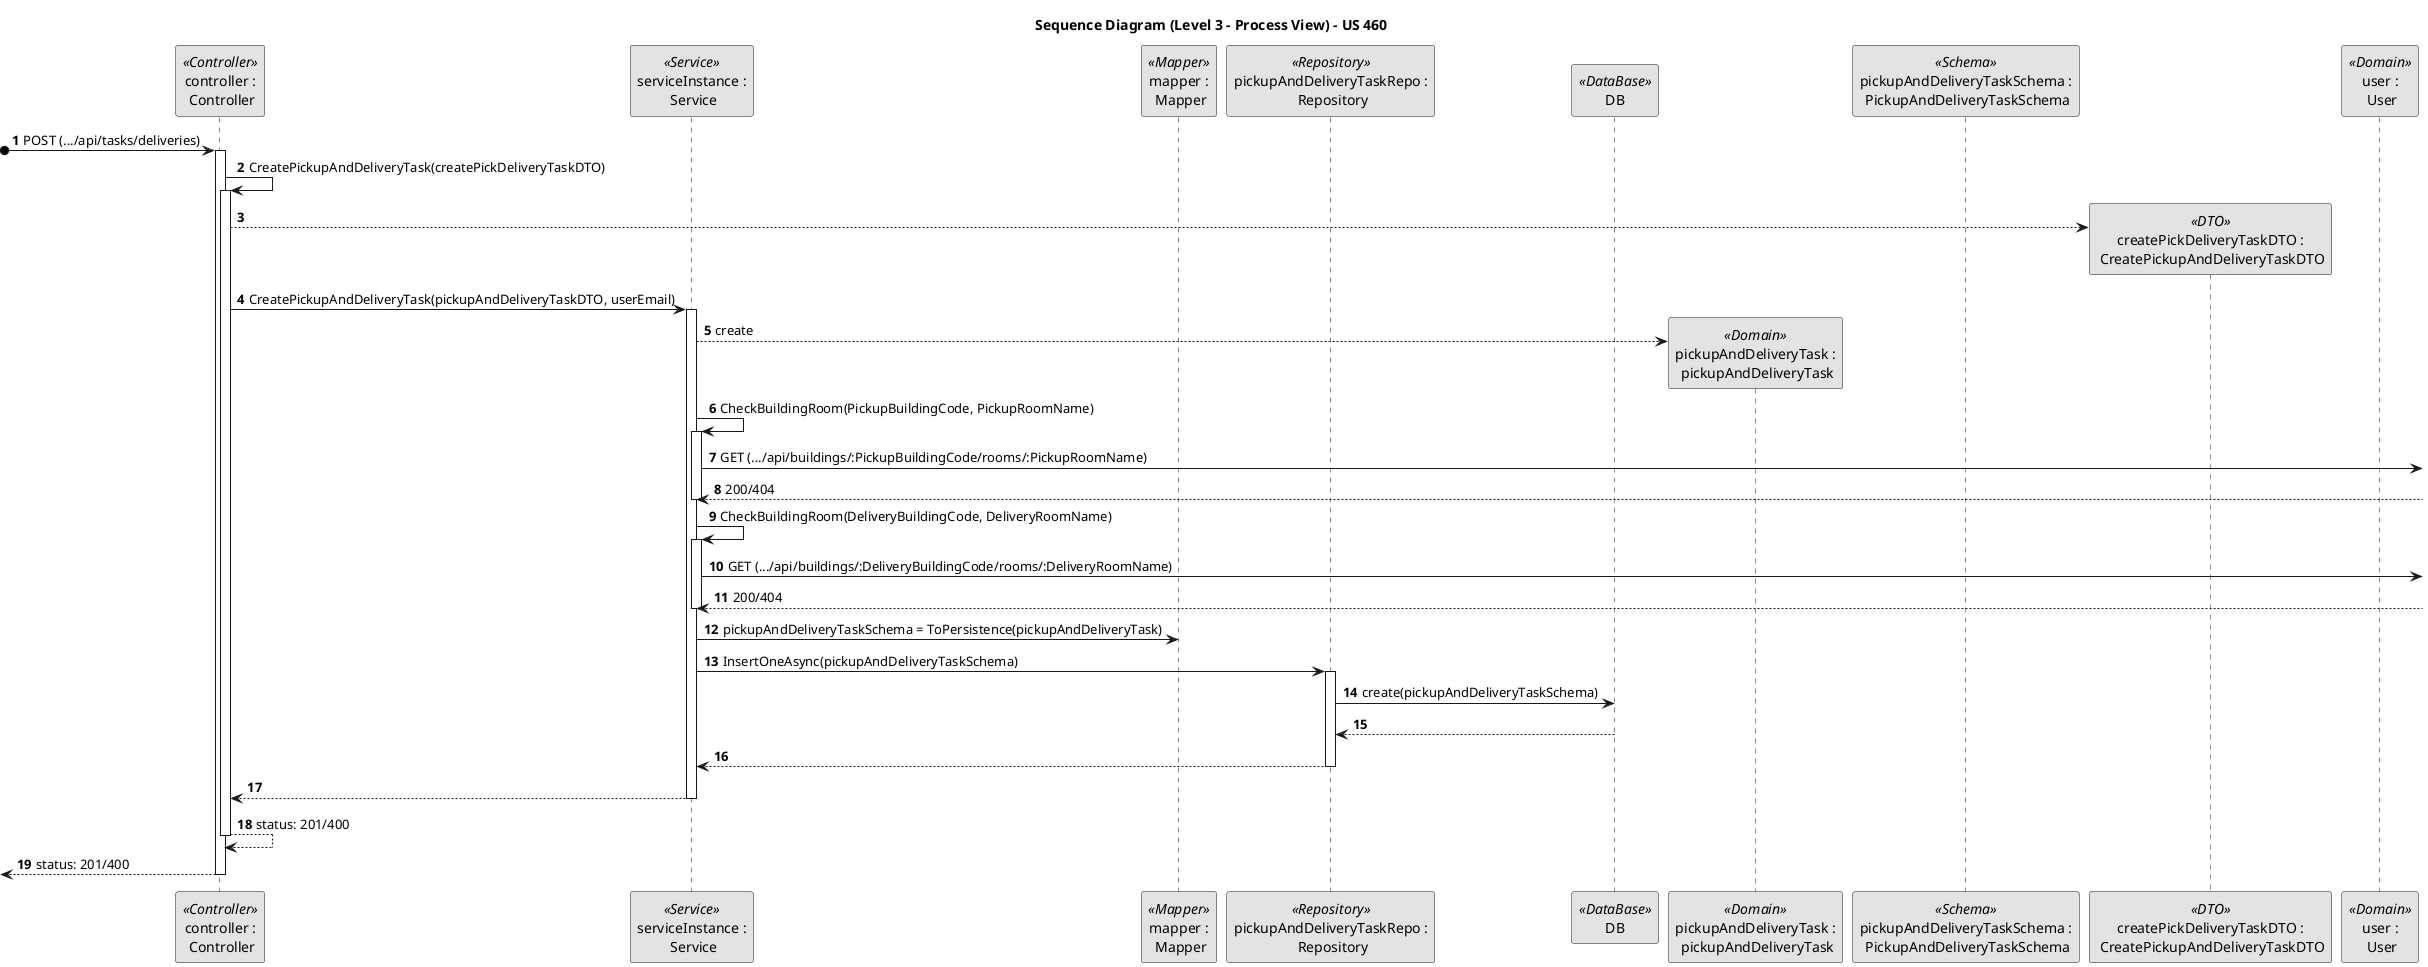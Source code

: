 @startuml
skinparam monochrome true
skinparam packageStyle rectangle
skinparam shadowing false

title Sequence Diagram (Level 3 - Process View) - US 460
autonumber

participant "controller :\n Controller" as controller <<Controller>>
participant "serviceInstance :\n Service" as service <<Service>>
participant "mapper :\n Mapper" as mapper <<Mapper>>
participant "pickupAndDeliveryTaskRepo :\n Repository" as repo <<Repository>>
participant "DB" as db <<DataBase>>

participant "pickupAndDeliveryTask :\n pickupAndDeliveryTask" as pickupAndDeliveryTask <<Domain>>
participant "pickupAndDeliveryTaskSchema :\n PickupAndDeliveryTaskSchema" as pickupAndDeliveryTaskSchema <<Schema>>
participant "createPickDeliveryTaskDTO :\n CreatePickupAndDeliveryTaskDTO" as pickupAndDeliveryTaskDTO <<DTO>>
participant "user :\n User" as user <<Domain>>

?o-> controller : POST (.../api/tasks/deliveries)
activate controller
    controller -> controller : CreatePickupAndDeliveryTask(createPickDeliveryTaskDTO)
    activate controller
        controller --> pickupAndDeliveryTaskDTO** :
        controller -> service : CreatePickupAndDeliveryTask(pickupAndDeliveryTaskDTO, userEmail)
        activate service
            service --> pickupAndDeliveryTask** : create

            service -> service : CheckBuildingRoom(PickupBuildingCode, PickupRoomName)
            activate service
                service -> : GET (.../api/buildings/:PickupBuildingCode/rooms/:PickupRoomName)
                service <-- : 200/404
            deactivate service

            service -> service : CheckBuildingRoom(DeliveryBuildingCode, DeliveryRoomName)
            activate service
                service -> : GET (.../api/buildings/:DeliveryBuildingCode/rooms/:DeliveryRoomName)
                service <-- : 200/404
            deactivate service

            service -> mapper : pickupAndDeliveryTaskSchema = ToPersistence(pickupAndDeliveryTask)
            service -> repo : InsertOneAsync(pickupAndDeliveryTaskSchema)
            activate repo
                repo -> db : create(pickupAndDeliveryTaskSchema)
                db --> repo :
                repo --> service :
            deactivate repo
            service --> controller :
        deactivate service
        controller --> controller : status: 201/400
    deactivate controller

    <-- controller : status: 201/400
deactivate controller

@enduml